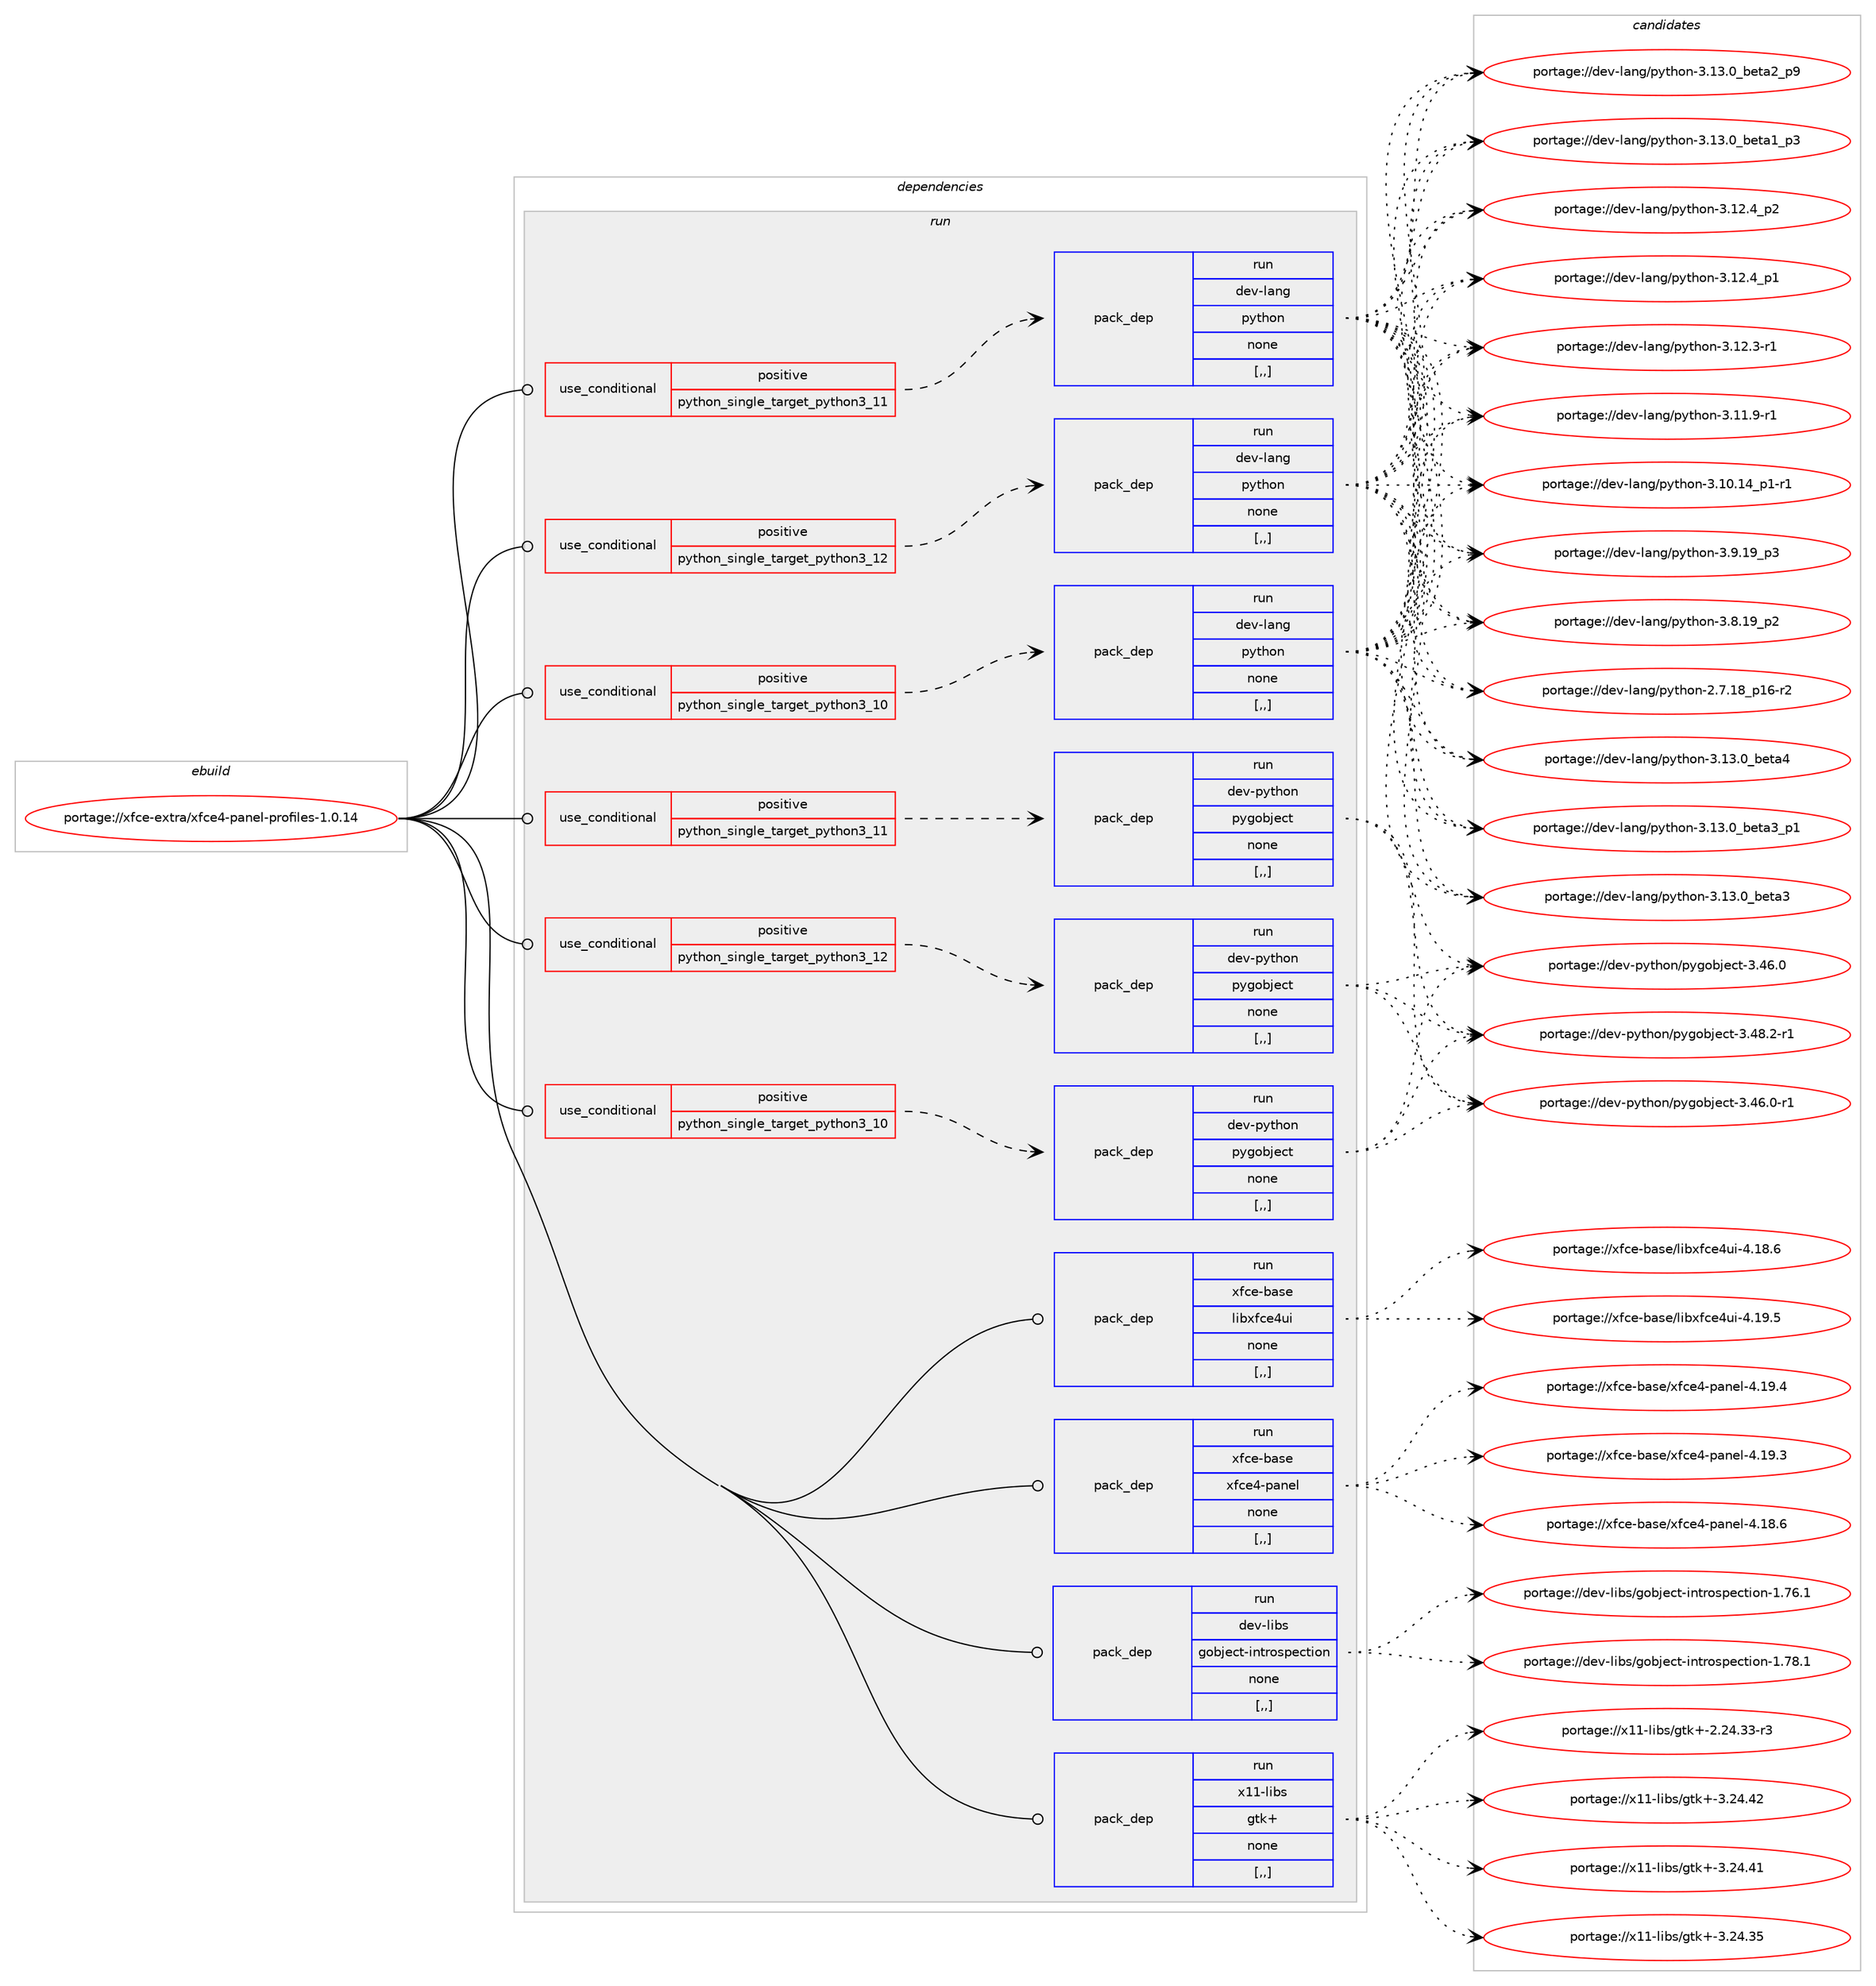 digraph prolog {

# *************
# Graph options
# *************

newrank=true;
concentrate=true;
compound=true;
graph [rankdir=LR,fontname=Helvetica,fontsize=10,ranksep=1.5];#, ranksep=2.5, nodesep=0.2];
edge  [arrowhead=vee];
node  [fontname=Helvetica,fontsize=10];

# **********
# The ebuild
# **********

subgraph cluster_leftcol {
color=gray;
label=<<i>ebuild</i>>;
id [label="portage://xfce-extra/xfce4-panel-profiles-1.0.14", color=red, width=4, href="../xfce-extra/xfce4-panel-profiles-1.0.14.svg"];
}

# ****************
# The dependencies
# ****************

subgraph cluster_midcol {
color=gray;
label=<<i>dependencies</i>>;
subgraph cluster_compile {
fillcolor="#eeeeee";
style=filled;
label=<<i>compile</i>>;
}
subgraph cluster_compileandrun {
fillcolor="#eeeeee";
style=filled;
label=<<i>compile and run</i>>;
}
subgraph cluster_run {
fillcolor="#eeeeee";
style=filled;
label=<<i>run</i>>;
subgraph cond124725 {
dependency474345 [label=<<TABLE BORDER="0" CELLBORDER="1" CELLSPACING="0" CELLPADDING="4"><TR><TD ROWSPAN="3" CELLPADDING="10">use_conditional</TD></TR><TR><TD>positive</TD></TR><TR><TD>python_single_target_python3_10</TD></TR></TABLE>>, shape=none, color=red];
subgraph pack346168 {
dependency474346 [label=<<TABLE BORDER="0" CELLBORDER="1" CELLSPACING="0" CELLPADDING="4" WIDTH="220"><TR><TD ROWSPAN="6" CELLPADDING="30">pack_dep</TD></TR><TR><TD WIDTH="110">run</TD></TR><TR><TD>dev-lang</TD></TR><TR><TD>python</TD></TR><TR><TD>none</TD></TR><TR><TD>[,,]</TD></TR></TABLE>>, shape=none, color=blue];
}
dependency474345:e -> dependency474346:w [weight=20,style="dashed",arrowhead="vee"];
}
id:e -> dependency474345:w [weight=20,style="solid",arrowhead="odot"];
subgraph cond124726 {
dependency474347 [label=<<TABLE BORDER="0" CELLBORDER="1" CELLSPACING="0" CELLPADDING="4"><TR><TD ROWSPAN="3" CELLPADDING="10">use_conditional</TD></TR><TR><TD>positive</TD></TR><TR><TD>python_single_target_python3_10</TD></TR></TABLE>>, shape=none, color=red];
subgraph pack346169 {
dependency474348 [label=<<TABLE BORDER="0" CELLBORDER="1" CELLSPACING="0" CELLPADDING="4" WIDTH="220"><TR><TD ROWSPAN="6" CELLPADDING="30">pack_dep</TD></TR><TR><TD WIDTH="110">run</TD></TR><TR><TD>dev-python</TD></TR><TR><TD>pygobject</TD></TR><TR><TD>none</TD></TR><TR><TD>[,,]</TD></TR></TABLE>>, shape=none, color=blue];
}
dependency474347:e -> dependency474348:w [weight=20,style="dashed",arrowhead="vee"];
}
id:e -> dependency474347:w [weight=20,style="solid",arrowhead="odot"];
subgraph cond124727 {
dependency474349 [label=<<TABLE BORDER="0" CELLBORDER="1" CELLSPACING="0" CELLPADDING="4"><TR><TD ROWSPAN="3" CELLPADDING="10">use_conditional</TD></TR><TR><TD>positive</TD></TR><TR><TD>python_single_target_python3_11</TD></TR></TABLE>>, shape=none, color=red];
subgraph pack346170 {
dependency474350 [label=<<TABLE BORDER="0" CELLBORDER="1" CELLSPACING="0" CELLPADDING="4" WIDTH="220"><TR><TD ROWSPAN="6" CELLPADDING="30">pack_dep</TD></TR><TR><TD WIDTH="110">run</TD></TR><TR><TD>dev-lang</TD></TR><TR><TD>python</TD></TR><TR><TD>none</TD></TR><TR><TD>[,,]</TD></TR></TABLE>>, shape=none, color=blue];
}
dependency474349:e -> dependency474350:w [weight=20,style="dashed",arrowhead="vee"];
}
id:e -> dependency474349:w [weight=20,style="solid",arrowhead="odot"];
subgraph cond124728 {
dependency474351 [label=<<TABLE BORDER="0" CELLBORDER="1" CELLSPACING="0" CELLPADDING="4"><TR><TD ROWSPAN="3" CELLPADDING="10">use_conditional</TD></TR><TR><TD>positive</TD></TR><TR><TD>python_single_target_python3_11</TD></TR></TABLE>>, shape=none, color=red];
subgraph pack346171 {
dependency474352 [label=<<TABLE BORDER="0" CELLBORDER="1" CELLSPACING="0" CELLPADDING="4" WIDTH="220"><TR><TD ROWSPAN="6" CELLPADDING="30">pack_dep</TD></TR><TR><TD WIDTH="110">run</TD></TR><TR><TD>dev-python</TD></TR><TR><TD>pygobject</TD></TR><TR><TD>none</TD></TR><TR><TD>[,,]</TD></TR></TABLE>>, shape=none, color=blue];
}
dependency474351:e -> dependency474352:w [weight=20,style="dashed",arrowhead="vee"];
}
id:e -> dependency474351:w [weight=20,style="solid",arrowhead="odot"];
subgraph cond124729 {
dependency474353 [label=<<TABLE BORDER="0" CELLBORDER="1" CELLSPACING="0" CELLPADDING="4"><TR><TD ROWSPAN="3" CELLPADDING="10">use_conditional</TD></TR><TR><TD>positive</TD></TR><TR><TD>python_single_target_python3_12</TD></TR></TABLE>>, shape=none, color=red];
subgraph pack346172 {
dependency474354 [label=<<TABLE BORDER="0" CELLBORDER="1" CELLSPACING="0" CELLPADDING="4" WIDTH="220"><TR><TD ROWSPAN="6" CELLPADDING="30">pack_dep</TD></TR><TR><TD WIDTH="110">run</TD></TR><TR><TD>dev-lang</TD></TR><TR><TD>python</TD></TR><TR><TD>none</TD></TR><TR><TD>[,,]</TD></TR></TABLE>>, shape=none, color=blue];
}
dependency474353:e -> dependency474354:w [weight=20,style="dashed",arrowhead="vee"];
}
id:e -> dependency474353:w [weight=20,style="solid",arrowhead="odot"];
subgraph cond124730 {
dependency474355 [label=<<TABLE BORDER="0" CELLBORDER="1" CELLSPACING="0" CELLPADDING="4"><TR><TD ROWSPAN="3" CELLPADDING="10">use_conditional</TD></TR><TR><TD>positive</TD></TR><TR><TD>python_single_target_python3_12</TD></TR></TABLE>>, shape=none, color=red];
subgraph pack346173 {
dependency474356 [label=<<TABLE BORDER="0" CELLBORDER="1" CELLSPACING="0" CELLPADDING="4" WIDTH="220"><TR><TD ROWSPAN="6" CELLPADDING="30">pack_dep</TD></TR><TR><TD WIDTH="110">run</TD></TR><TR><TD>dev-python</TD></TR><TR><TD>pygobject</TD></TR><TR><TD>none</TD></TR><TR><TD>[,,]</TD></TR></TABLE>>, shape=none, color=blue];
}
dependency474355:e -> dependency474356:w [weight=20,style="dashed",arrowhead="vee"];
}
id:e -> dependency474355:w [weight=20,style="solid",arrowhead="odot"];
subgraph pack346174 {
dependency474357 [label=<<TABLE BORDER="0" CELLBORDER="1" CELLSPACING="0" CELLPADDING="4" WIDTH="220"><TR><TD ROWSPAN="6" CELLPADDING="30">pack_dep</TD></TR><TR><TD WIDTH="110">run</TD></TR><TR><TD>dev-libs</TD></TR><TR><TD>gobject-introspection</TD></TR><TR><TD>none</TD></TR><TR><TD>[,,]</TD></TR></TABLE>>, shape=none, color=blue];
}
id:e -> dependency474357:w [weight=20,style="solid",arrowhead="odot"];
subgraph pack346175 {
dependency474358 [label=<<TABLE BORDER="0" CELLBORDER="1" CELLSPACING="0" CELLPADDING="4" WIDTH="220"><TR><TD ROWSPAN="6" CELLPADDING="30">pack_dep</TD></TR><TR><TD WIDTH="110">run</TD></TR><TR><TD>x11-libs</TD></TR><TR><TD>gtk+</TD></TR><TR><TD>none</TD></TR><TR><TD>[,,]</TD></TR></TABLE>>, shape=none, color=blue];
}
id:e -> dependency474358:w [weight=20,style="solid",arrowhead="odot"];
subgraph pack346176 {
dependency474359 [label=<<TABLE BORDER="0" CELLBORDER="1" CELLSPACING="0" CELLPADDING="4" WIDTH="220"><TR><TD ROWSPAN="6" CELLPADDING="30">pack_dep</TD></TR><TR><TD WIDTH="110">run</TD></TR><TR><TD>xfce-base</TD></TR><TR><TD>libxfce4ui</TD></TR><TR><TD>none</TD></TR><TR><TD>[,,]</TD></TR></TABLE>>, shape=none, color=blue];
}
id:e -> dependency474359:w [weight=20,style="solid",arrowhead="odot"];
subgraph pack346177 {
dependency474360 [label=<<TABLE BORDER="0" CELLBORDER="1" CELLSPACING="0" CELLPADDING="4" WIDTH="220"><TR><TD ROWSPAN="6" CELLPADDING="30">pack_dep</TD></TR><TR><TD WIDTH="110">run</TD></TR><TR><TD>xfce-base</TD></TR><TR><TD>xfce4-panel</TD></TR><TR><TD>none</TD></TR><TR><TD>[,,]</TD></TR></TABLE>>, shape=none, color=blue];
}
id:e -> dependency474360:w [weight=20,style="solid",arrowhead="odot"];
}
}

# **************
# The candidates
# **************

subgraph cluster_choices {
rank=same;
color=gray;
label=<<i>candidates</i>>;

subgraph choice346168 {
color=black;
nodesep=1;
choice1001011184510897110103471121211161041111104551464951464895981011169752 [label="portage://dev-lang/python-3.13.0_beta4", color=red, width=4,href="../dev-lang/python-3.13.0_beta4.svg"];
choice10010111845108971101034711212111610411111045514649514648959810111697519511249 [label="portage://dev-lang/python-3.13.0_beta3_p1", color=red, width=4,href="../dev-lang/python-3.13.0_beta3_p1.svg"];
choice1001011184510897110103471121211161041111104551464951464895981011169751 [label="portage://dev-lang/python-3.13.0_beta3", color=red, width=4,href="../dev-lang/python-3.13.0_beta3.svg"];
choice10010111845108971101034711212111610411111045514649514648959810111697509511257 [label="portage://dev-lang/python-3.13.0_beta2_p9", color=red, width=4,href="../dev-lang/python-3.13.0_beta2_p9.svg"];
choice10010111845108971101034711212111610411111045514649514648959810111697499511251 [label="portage://dev-lang/python-3.13.0_beta1_p3", color=red, width=4,href="../dev-lang/python-3.13.0_beta1_p3.svg"];
choice100101118451089711010347112121116104111110455146495046529511250 [label="portage://dev-lang/python-3.12.4_p2", color=red, width=4,href="../dev-lang/python-3.12.4_p2.svg"];
choice100101118451089711010347112121116104111110455146495046529511249 [label="portage://dev-lang/python-3.12.4_p1", color=red, width=4,href="../dev-lang/python-3.12.4_p1.svg"];
choice100101118451089711010347112121116104111110455146495046514511449 [label="portage://dev-lang/python-3.12.3-r1", color=red, width=4,href="../dev-lang/python-3.12.3-r1.svg"];
choice100101118451089711010347112121116104111110455146494946574511449 [label="portage://dev-lang/python-3.11.9-r1", color=red, width=4,href="../dev-lang/python-3.11.9-r1.svg"];
choice100101118451089711010347112121116104111110455146494846495295112494511449 [label="portage://dev-lang/python-3.10.14_p1-r1", color=red, width=4,href="../dev-lang/python-3.10.14_p1-r1.svg"];
choice100101118451089711010347112121116104111110455146574649579511251 [label="portage://dev-lang/python-3.9.19_p3", color=red, width=4,href="../dev-lang/python-3.9.19_p3.svg"];
choice100101118451089711010347112121116104111110455146564649579511250 [label="portage://dev-lang/python-3.8.19_p2", color=red, width=4,href="../dev-lang/python-3.8.19_p2.svg"];
choice100101118451089711010347112121116104111110455046554649569511249544511450 [label="portage://dev-lang/python-2.7.18_p16-r2", color=red, width=4,href="../dev-lang/python-2.7.18_p16-r2.svg"];
dependency474346:e -> choice1001011184510897110103471121211161041111104551464951464895981011169752:w [style=dotted,weight="100"];
dependency474346:e -> choice10010111845108971101034711212111610411111045514649514648959810111697519511249:w [style=dotted,weight="100"];
dependency474346:e -> choice1001011184510897110103471121211161041111104551464951464895981011169751:w [style=dotted,weight="100"];
dependency474346:e -> choice10010111845108971101034711212111610411111045514649514648959810111697509511257:w [style=dotted,weight="100"];
dependency474346:e -> choice10010111845108971101034711212111610411111045514649514648959810111697499511251:w [style=dotted,weight="100"];
dependency474346:e -> choice100101118451089711010347112121116104111110455146495046529511250:w [style=dotted,weight="100"];
dependency474346:e -> choice100101118451089711010347112121116104111110455146495046529511249:w [style=dotted,weight="100"];
dependency474346:e -> choice100101118451089711010347112121116104111110455146495046514511449:w [style=dotted,weight="100"];
dependency474346:e -> choice100101118451089711010347112121116104111110455146494946574511449:w [style=dotted,weight="100"];
dependency474346:e -> choice100101118451089711010347112121116104111110455146494846495295112494511449:w [style=dotted,weight="100"];
dependency474346:e -> choice100101118451089711010347112121116104111110455146574649579511251:w [style=dotted,weight="100"];
dependency474346:e -> choice100101118451089711010347112121116104111110455146564649579511250:w [style=dotted,weight="100"];
dependency474346:e -> choice100101118451089711010347112121116104111110455046554649569511249544511450:w [style=dotted,weight="100"];
}
subgraph choice346169 {
color=black;
nodesep=1;
choice10010111845112121116104111110471121211031119810610199116455146525646504511449 [label="portage://dev-python/pygobject-3.48.2-r1", color=red, width=4,href="../dev-python/pygobject-3.48.2-r1.svg"];
choice10010111845112121116104111110471121211031119810610199116455146525446484511449 [label="portage://dev-python/pygobject-3.46.0-r1", color=red, width=4,href="../dev-python/pygobject-3.46.0-r1.svg"];
choice1001011184511212111610411111047112121103111981061019911645514652544648 [label="portage://dev-python/pygobject-3.46.0", color=red, width=4,href="../dev-python/pygobject-3.46.0.svg"];
dependency474348:e -> choice10010111845112121116104111110471121211031119810610199116455146525646504511449:w [style=dotted,weight="100"];
dependency474348:e -> choice10010111845112121116104111110471121211031119810610199116455146525446484511449:w [style=dotted,weight="100"];
dependency474348:e -> choice1001011184511212111610411111047112121103111981061019911645514652544648:w [style=dotted,weight="100"];
}
subgraph choice346170 {
color=black;
nodesep=1;
choice1001011184510897110103471121211161041111104551464951464895981011169752 [label="portage://dev-lang/python-3.13.0_beta4", color=red, width=4,href="../dev-lang/python-3.13.0_beta4.svg"];
choice10010111845108971101034711212111610411111045514649514648959810111697519511249 [label="portage://dev-lang/python-3.13.0_beta3_p1", color=red, width=4,href="../dev-lang/python-3.13.0_beta3_p1.svg"];
choice1001011184510897110103471121211161041111104551464951464895981011169751 [label="portage://dev-lang/python-3.13.0_beta3", color=red, width=4,href="../dev-lang/python-3.13.0_beta3.svg"];
choice10010111845108971101034711212111610411111045514649514648959810111697509511257 [label="portage://dev-lang/python-3.13.0_beta2_p9", color=red, width=4,href="../dev-lang/python-3.13.0_beta2_p9.svg"];
choice10010111845108971101034711212111610411111045514649514648959810111697499511251 [label="portage://dev-lang/python-3.13.0_beta1_p3", color=red, width=4,href="../dev-lang/python-3.13.0_beta1_p3.svg"];
choice100101118451089711010347112121116104111110455146495046529511250 [label="portage://dev-lang/python-3.12.4_p2", color=red, width=4,href="../dev-lang/python-3.12.4_p2.svg"];
choice100101118451089711010347112121116104111110455146495046529511249 [label="portage://dev-lang/python-3.12.4_p1", color=red, width=4,href="../dev-lang/python-3.12.4_p1.svg"];
choice100101118451089711010347112121116104111110455146495046514511449 [label="portage://dev-lang/python-3.12.3-r1", color=red, width=4,href="../dev-lang/python-3.12.3-r1.svg"];
choice100101118451089711010347112121116104111110455146494946574511449 [label="portage://dev-lang/python-3.11.9-r1", color=red, width=4,href="../dev-lang/python-3.11.9-r1.svg"];
choice100101118451089711010347112121116104111110455146494846495295112494511449 [label="portage://dev-lang/python-3.10.14_p1-r1", color=red, width=4,href="../dev-lang/python-3.10.14_p1-r1.svg"];
choice100101118451089711010347112121116104111110455146574649579511251 [label="portage://dev-lang/python-3.9.19_p3", color=red, width=4,href="../dev-lang/python-3.9.19_p3.svg"];
choice100101118451089711010347112121116104111110455146564649579511250 [label="portage://dev-lang/python-3.8.19_p2", color=red, width=4,href="../dev-lang/python-3.8.19_p2.svg"];
choice100101118451089711010347112121116104111110455046554649569511249544511450 [label="portage://dev-lang/python-2.7.18_p16-r2", color=red, width=4,href="../dev-lang/python-2.7.18_p16-r2.svg"];
dependency474350:e -> choice1001011184510897110103471121211161041111104551464951464895981011169752:w [style=dotted,weight="100"];
dependency474350:e -> choice10010111845108971101034711212111610411111045514649514648959810111697519511249:w [style=dotted,weight="100"];
dependency474350:e -> choice1001011184510897110103471121211161041111104551464951464895981011169751:w [style=dotted,weight="100"];
dependency474350:e -> choice10010111845108971101034711212111610411111045514649514648959810111697509511257:w [style=dotted,weight="100"];
dependency474350:e -> choice10010111845108971101034711212111610411111045514649514648959810111697499511251:w [style=dotted,weight="100"];
dependency474350:e -> choice100101118451089711010347112121116104111110455146495046529511250:w [style=dotted,weight="100"];
dependency474350:e -> choice100101118451089711010347112121116104111110455146495046529511249:w [style=dotted,weight="100"];
dependency474350:e -> choice100101118451089711010347112121116104111110455146495046514511449:w [style=dotted,weight="100"];
dependency474350:e -> choice100101118451089711010347112121116104111110455146494946574511449:w [style=dotted,weight="100"];
dependency474350:e -> choice100101118451089711010347112121116104111110455146494846495295112494511449:w [style=dotted,weight="100"];
dependency474350:e -> choice100101118451089711010347112121116104111110455146574649579511251:w [style=dotted,weight="100"];
dependency474350:e -> choice100101118451089711010347112121116104111110455146564649579511250:w [style=dotted,weight="100"];
dependency474350:e -> choice100101118451089711010347112121116104111110455046554649569511249544511450:w [style=dotted,weight="100"];
}
subgraph choice346171 {
color=black;
nodesep=1;
choice10010111845112121116104111110471121211031119810610199116455146525646504511449 [label="portage://dev-python/pygobject-3.48.2-r1", color=red, width=4,href="../dev-python/pygobject-3.48.2-r1.svg"];
choice10010111845112121116104111110471121211031119810610199116455146525446484511449 [label="portage://dev-python/pygobject-3.46.0-r1", color=red, width=4,href="../dev-python/pygobject-3.46.0-r1.svg"];
choice1001011184511212111610411111047112121103111981061019911645514652544648 [label="portage://dev-python/pygobject-3.46.0", color=red, width=4,href="../dev-python/pygobject-3.46.0.svg"];
dependency474352:e -> choice10010111845112121116104111110471121211031119810610199116455146525646504511449:w [style=dotted,weight="100"];
dependency474352:e -> choice10010111845112121116104111110471121211031119810610199116455146525446484511449:w [style=dotted,weight="100"];
dependency474352:e -> choice1001011184511212111610411111047112121103111981061019911645514652544648:w [style=dotted,weight="100"];
}
subgraph choice346172 {
color=black;
nodesep=1;
choice1001011184510897110103471121211161041111104551464951464895981011169752 [label="portage://dev-lang/python-3.13.0_beta4", color=red, width=4,href="../dev-lang/python-3.13.0_beta4.svg"];
choice10010111845108971101034711212111610411111045514649514648959810111697519511249 [label="portage://dev-lang/python-3.13.0_beta3_p1", color=red, width=4,href="../dev-lang/python-3.13.0_beta3_p1.svg"];
choice1001011184510897110103471121211161041111104551464951464895981011169751 [label="portage://dev-lang/python-3.13.0_beta3", color=red, width=4,href="../dev-lang/python-3.13.0_beta3.svg"];
choice10010111845108971101034711212111610411111045514649514648959810111697509511257 [label="portage://dev-lang/python-3.13.0_beta2_p9", color=red, width=4,href="../dev-lang/python-3.13.0_beta2_p9.svg"];
choice10010111845108971101034711212111610411111045514649514648959810111697499511251 [label="portage://dev-lang/python-3.13.0_beta1_p3", color=red, width=4,href="../dev-lang/python-3.13.0_beta1_p3.svg"];
choice100101118451089711010347112121116104111110455146495046529511250 [label="portage://dev-lang/python-3.12.4_p2", color=red, width=4,href="../dev-lang/python-3.12.4_p2.svg"];
choice100101118451089711010347112121116104111110455146495046529511249 [label="portage://dev-lang/python-3.12.4_p1", color=red, width=4,href="../dev-lang/python-3.12.4_p1.svg"];
choice100101118451089711010347112121116104111110455146495046514511449 [label="portage://dev-lang/python-3.12.3-r1", color=red, width=4,href="../dev-lang/python-3.12.3-r1.svg"];
choice100101118451089711010347112121116104111110455146494946574511449 [label="portage://dev-lang/python-3.11.9-r1", color=red, width=4,href="../dev-lang/python-3.11.9-r1.svg"];
choice100101118451089711010347112121116104111110455146494846495295112494511449 [label="portage://dev-lang/python-3.10.14_p1-r1", color=red, width=4,href="../dev-lang/python-3.10.14_p1-r1.svg"];
choice100101118451089711010347112121116104111110455146574649579511251 [label="portage://dev-lang/python-3.9.19_p3", color=red, width=4,href="../dev-lang/python-3.9.19_p3.svg"];
choice100101118451089711010347112121116104111110455146564649579511250 [label="portage://dev-lang/python-3.8.19_p2", color=red, width=4,href="../dev-lang/python-3.8.19_p2.svg"];
choice100101118451089711010347112121116104111110455046554649569511249544511450 [label="portage://dev-lang/python-2.7.18_p16-r2", color=red, width=4,href="../dev-lang/python-2.7.18_p16-r2.svg"];
dependency474354:e -> choice1001011184510897110103471121211161041111104551464951464895981011169752:w [style=dotted,weight="100"];
dependency474354:e -> choice10010111845108971101034711212111610411111045514649514648959810111697519511249:w [style=dotted,weight="100"];
dependency474354:e -> choice1001011184510897110103471121211161041111104551464951464895981011169751:w [style=dotted,weight="100"];
dependency474354:e -> choice10010111845108971101034711212111610411111045514649514648959810111697509511257:w [style=dotted,weight="100"];
dependency474354:e -> choice10010111845108971101034711212111610411111045514649514648959810111697499511251:w [style=dotted,weight="100"];
dependency474354:e -> choice100101118451089711010347112121116104111110455146495046529511250:w [style=dotted,weight="100"];
dependency474354:e -> choice100101118451089711010347112121116104111110455146495046529511249:w [style=dotted,weight="100"];
dependency474354:e -> choice100101118451089711010347112121116104111110455146495046514511449:w [style=dotted,weight="100"];
dependency474354:e -> choice100101118451089711010347112121116104111110455146494946574511449:w [style=dotted,weight="100"];
dependency474354:e -> choice100101118451089711010347112121116104111110455146494846495295112494511449:w [style=dotted,weight="100"];
dependency474354:e -> choice100101118451089711010347112121116104111110455146574649579511251:w [style=dotted,weight="100"];
dependency474354:e -> choice100101118451089711010347112121116104111110455146564649579511250:w [style=dotted,weight="100"];
dependency474354:e -> choice100101118451089711010347112121116104111110455046554649569511249544511450:w [style=dotted,weight="100"];
}
subgraph choice346173 {
color=black;
nodesep=1;
choice10010111845112121116104111110471121211031119810610199116455146525646504511449 [label="portage://dev-python/pygobject-3.48.2-r1", color=red, width=4,href="../dev-python/pygobject-3.48.2-r1.svg"];
choice10010111845112121116104111110471121211031119810610199116455146525446484511449 [label="portage://dev-python/pygobject-3.46.0-r1", color=red, width=4,href="../dev-python/pygobject-3.46.0-r1.svg"];
choice1001011184511212111610411111047112121103111981061019911645514652544648 [label="portage://dev-python/pygobject-3.46.0", color=red, width=4,href="../dev-python/pygobject-3.46.0.svg"];
dependency474356:e -> choice10010111845112121116104111110471121211031119810610199116455146525646504511449:w [style=dotted,weight="100"];
dependency474356:e -> choice10010111845112121116104111110471121211031119810610199116455146525446484511449:w [style=dotted,weight="100"];
dependency474356:e -> choice1001011184511212111610411111047112121103111981061019911645514652544648:w [style=dotted,weight="100"];
}
subgraph choice346174 {
color=black;
nodesep=1;
choice1001011184510810598115471031119810610199116451051101161141111151121019911610511111045494655564649 [label="portage://dev-libs/gobject-introspection-1.78.1", color=red, width=4,href="../dev-libs/gobject-introspection-1.78.1.svg"];
choice1001011184510810598115471031119810610199116451051101161141111151121019911610511111045494655544649 [label="portage://dev-libs/gobject-introspection-1.76.1", color=red, width=4,href="../dev-libs/gobject-introspection-1.76.1.svg"];
dependency474357:e -> choice1001011184510810598115471031119810610199116451051101161141111151121019911610511111045494655564649:w [style=dotted,weight="100"];
dependency474357:e -> choice1001011184510810598115471031119810610199116451051101161141111151121019911610511111045494655544649:w [style=dotted,weight="100"];
}
subgraph choice346175 {
color=black;
nodesep=1;
choice1204949451081059811547103116107434551465052465250 [label="portage://x11-libs/gtk+-3.24.42", color=red, width=4,href="../x11-libs/gtk+-3.24.42.svg"];
choice1204949451081059811547103116107434551465052465249 [label="portage://x11-libs/gtk+-3.24.41", color=red, width=4,href="../x11-libs/gtk+-3.24.41.svg"];
choice1204949451081059811547103116107434551465052465153 [label="portage://x11-libs/gtk+-3.24.35", color=red, width=4,href="../x11-libs/gtk+-3.24.35.svg"];
choice12049494510810598115471031161074345504650524651514511451 [label="portage://x11-libs/gtk+-2.24.33-r3", color=red, width=4,href="../x11-libs/gtk+-2.24.33-r3.svg"];
dependency474358:e -> choice1204949451081059811547103116107434551465052465250:w [style=dotted,weight="100"];
dependency474358:e -> choice1204949451081059811547103116107434551465052465249:w [style=dotted,weight="100"];
dependency474358:e -> choice1204949451081059811547103116107434551465052465153:w [style=dotted,weight="100"];
dependency474358:e -> choice12049494510810598115471031161074345504650524651514511451:w [style=dotted,weight="100"];
}
subgraph choice346176 {
color=black;
nodesep=1;
choice120102991014598971151014710810598120102991015211710545524649574653 [label="portage://xfce-base/libxfce4ui-4.19.5", color=red, width=4,href="../xfce-base/libxfce4ui-4.19.5.svg"];
choice120102991014598971151014710810598120102991015211710545524649564654 [label="portage://xfce-base/libxfce4ui-4.18.6", color=red, width=4,href="../xfce-base/libxfce4ui-4.18.6.svg"];
dependency474359:e -> choice120102991014598971151014710810598120102991015211710545524649574653:w [style=dotted,weight="100"];
dependency474359:e -> choice120102991014598971151014710810598120102991015211710545524649564654:w [style=dotted,weight="100"];
}
subgraph choice346177 {
color=black;
nodesep=1;
choice12010299101459897115101471201029910152451129711010110845524649574652 [label="portage://xfce-base/xfce4-panel-4.19.4", color=red, width=4,href="../xfce-base/xfce4-panel-4.19.4.svg"];
choice12010299101459897115101471201029910152451129711010110845524649574651 [label="portage://xfce-base/xfce4-panel-4.19.3", color=red, width=4,href="../xfce-base/xfce4-panel-4.19.3.svg"];
choice12010299101459897115101471201029910152451129711010110845524649564654 [label="portage://xfce-base/xfce4-panel-4.18.6", color=red, width=4,href="../xfce-base/xfce4-panel-4.18.6.svg"];
dependency474360:e -> choice12010299101459897115101471201029910152451129711010110845524649574652:w [style=dotted,weight="100"];
dependency474360:e -> choice12010299101459897115101471201029910152451129711010110845524649574651:w [style=dotted,weight="100"];
dependency474360:e -> choice12010299101459897115101471201029910152451129711010110845524649564654:w [style=dotted,weight="100"];
}
}

}
